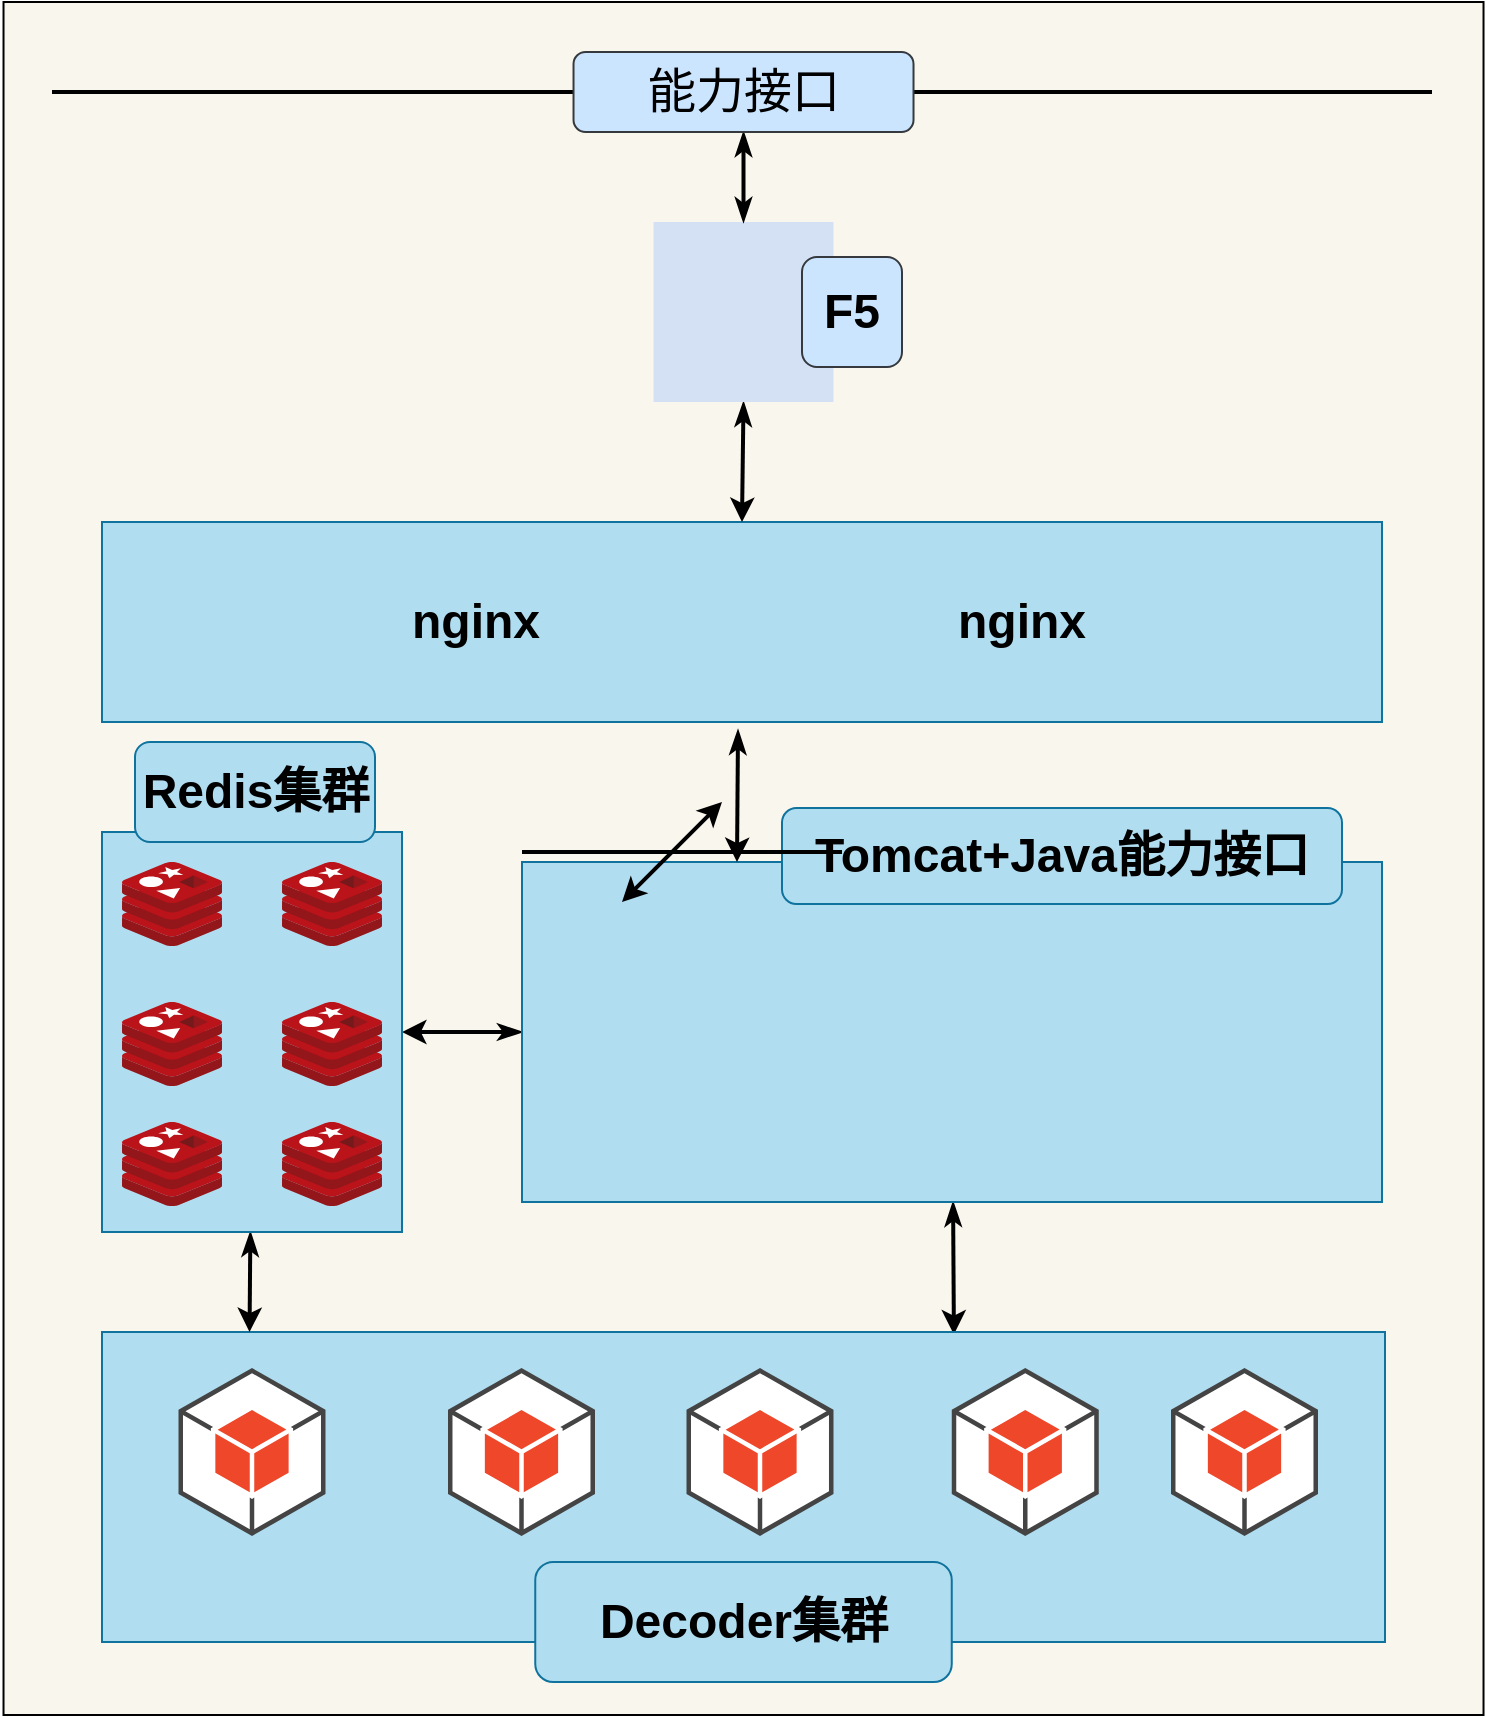 <mxfile version="13.6.6" type="github">
  <diagram name="Page-1" id="822b0af5-4adb-64df-f703-e8dfc1f81529">
    <mxGraphModel dx="1313" dy="1710" grid="1" gridSize="10" guides="1" tooltips="1" connect="1" arrows="1" fold="1" page="1" pageScale="1" pageWidth="1100" pageHeight="850" background="#ffffff" math="0" shadow="0">
      <root>
        <mxCell id="0" />
        <mxCell id="1" parent="0" />
        <mxCell id="hOKnkmHe6JxO4ccgHOW9-70" value="" style="whiteSpace=wrap;html=1;labelBackgroundColor=#ffffff;sketch=0;glass=0;shadow=0;fillColor=#f9f7ed;" vertex="1" parent="1">
          <mxGeometry x="210.76" y="-10" width="740" height="856.5" as="geometry" />
        </mxCell>
        <mxCell id="hOKnkmHe6JxO4ccgHOW9-61" style="edgeStyle=none;orthogonalLoop=1;jettySize=auto;html=1;entryX=1;entryY=0.5;entryDx=0;entryDy=0;startArrow=classicThin;startFill=1;strokeWidth=2;" edge="1" parent="1" source="hOKnkmHe6JxO4ccgHOW9-47" target="hOKnkmHe6JxO4ccgHOW9-34">
          <mxGeometry relative="1" as="geometry" />
        </mxCell>
        <mxCell id="hOKnkmHe6JxO4ccgHOW9-63" style="edgeStyle=none;orthogonalLoop=1;jettySize=auto;html=1;startArrow=classicThin;startFill=1;strokeWidth=2;entryX=0.664;entryY=0.008;entryDx=0;entryDy=0;entryPerimeter=0;" edge="1" parent="1" source="hOKnkmHe6JxO4ccgHOW9-47" target="hOKnkmHe6JxO4ccgHOW9-43">
          <mxGeometry relative="1" as="geometry">
            <mxPoint x="685" y="650" as="targetPoint" />
          </mxGeometry>
        </mxCell>
        <mxCell id="hOKnkmHe6JxO4ccgHOW9-47" value="" style="whiteSpace=wrap;html=1;labelBackgroundColor=#ffffff;sketch=0;fillColor=#b1ddf0;strokeColor=#10739e;" vertex="1" parent="1">
          <mxGeometry x="470" y="420" width="430" height="170" as="geometry" />
        </mxCell>
        <mxCell id="hOKnkmHe6JxO4ccgHOW9-43" value="" style="whiteSpace=wrap;html=1;labelBackgroundColor=#ffffff;sketch=0;fillColor=#b1ddf0;strokeColor=#10739e;" vertex="1" parent="1">
          <mxGeometry x="260" y="655" width="641.5" height="155" as="geometry" />
        </mxCell>
        <mxCell id="hOKnkmHe6JxO4ccgHOW9-50" style="edgeStyle=orthogonalEdgeStyle;orthogonalLoop=1;jettySize=auto;html=1;exitX=1;exitY=0.5;exitDx=0;exitDy=0;entryX=1;entryY=0.5;entryDx=0;entryDy=0;" edge="1" parent="1" source="hOKnkmHe6JxO4ccgHOW9-34" target="hOKnkmHe6JxO4ccgHOW9-34">
          <mxGeometry relative="1" as="geometry" />
        </mxCell>
        <mxCell id="hOKnkmHe6JxO4ccgHOW9-65" value="" style="edgeStyle=none;orthogonalLoop=1;jettySize=auto;html=1;startArrow=classicThin;startFill=1;entryX=0.115;entryY=0;entryDx=0;entryDy=0;entryPerimeter=0;strokeWidth=2;" edge="1" parent="1" source="hOKnkmHe6JxO4ccgHOW9-34" target="hOKnkmHe6JxO4ccgHOW9-43">
          <mxGeometry relative="1" as="geometry">
            <mxPoint x="335" y="650" as="targetPoint" />
          </mxGeometry>
        </mxCell>
        <mxCell id="hOKnkmHe6JxO4ccgHOW9-34" value="" style="whiteSpace=wrap;html=1;sketch=0;fillColor=#b1ddf0;strokeColor=#10739e;" vertex="1" parent="1">
          <mxGeometry x="260" y="405" width="150" height="200" as="geometry" />
        </mxCell>
        <mxCell id="hOKnkmHe6JxO4ccgHOW9-10" value="" style="aspect=fixed;html=1;points=[];align=center;image;fontSize=12;image=img/lib/mscae/Cache_Redis_Product.svg;" vertex="1" parent="1">
          <mxGeometry x="270" y="490" width="50" height="42" as="geometry" />
        </mxCell>
        <mxCell id="hOKnkmHe6JxO4ccgHOW9-11" value="" style="aspect=fixed;html=1;points=[];align=center;image;fontSize=12;image=img/lib/mscae/Cache_Redis_Product.svg;" vertex="1" parent="1">
          <mxGeometry x="270" y="550" width="50" height="42" as="geometry" />
        </mxCell>
        <mxCell id="hOKnkmHe6JxO4ccgHOW9-12" value="" style="aspect=fixed;html=1;points=[];align=center;image;fontSize=12;image=img/lib/mscae/Cache_Redis_Product.svg;" vertex="1" parent="1">
          <mxGeometry x="270" y="420" width="50" height="42" as="geometry" />
        </mxCell>
        <mxCell id="hOKnkmHe6JxO4ccgHOW9-13" value="" style="aspect=fixed;html=1;points=[];align=center;image;fontSize=12;image=img/lib/mscae/Cache_Redis_Product.svg;" vertex="1" parent="1">
          <mxGeometry x="350" y="550" width="50" height="42" as="geometry" />
        </mxCell>
        <mxCell id="hOKnkmHe6JxO4ccgHOW9-14" value="" style="aspect=fixed;html=1;points=[];align=center;image;fontSize=12;image=img/lib/mscae/Cache_Redis_Product.svg;" vertex="1" parent="1">
          <mxGeometry x="350" y="420" width="50" height="42" as="geometry" />
        </mxCell>
        <mxCell id="hOKnkmHe6JxO4ccgHOW9-15" value="" style="aspect=fixed;html=1;points=[];align=center;image;fontSize=12;image=img/lib/mscae/Cache_Redis_Product.svg;" vertex="1" parent="1">
          <mxGeometry x="350" y="490" width="50" height="42" as="geometry" />
        </mxCell>
        <mxCell id="hOKnkmHe6JxO4ccgHOW9-66" style="edgeStyle=none;orthogonalLoop=1;jettySize=auto;html=1;entryX=0.25;entryY=0;entryDx=0;entryDy=0;startArrow=classicThin;startFill=1;strokeWidth=2;" edge="1" parent="1" target="hOKnkmHe6JxO4ccgHOW9-47">
          <mxGeometry relative="1" as="geometry">
            <mxPoint x="578" y="354" as="sourcePoint" />
          </mxGeometry>
        </mxCell>
        <mxCell id="hOKnkmHe6JxO4ccgHOW9-29" value="" style="whiteSpace=wrap;html=1;sketch=0;fillColor=#b1ddf0;strokeColor=#10739e;align=center;glass=0;shadow=0;" vertex="1" parent="1">
          <mxGeometry x="260" y="250" width="640" height="100" as="geometry" />
        </mxCell>
        <mxCell id="hOKnkmHe6JxO4ccgHOW9-30" value="" style="shape=image;html=1;verticalAlign=top;verticalLabelPosition=bottom;labelBackgroundColor=#ffffff;imageAspect=0;aspect=fixed;image=https://cdn4.iconfinder.com/data/icons/logos-brands-5/24/nginx-128.png;sketch=1;" vertex="1" parent="1">
          <mxGeometry x="280" y="270" width="60" height="60" as="geometry" />
        </mxCell>
        <mxCell id="hOKnkmHe6JxO4ccgHOW9-32" value="" style="shape=image;html=1;verticalAlign=top;verticalLabelPosition=bottom;labelBackgroundColor=#ffffff;imageAspect=0;aspect=fixed;image=https://cdn4.iconfinder.com/data/icons/logos-brands-5/24/nginx-128.png;sketch=1;" vertex="1" parent="1">
          <mxGeometry x="550.75" y="270" width="60" height="60" as="geometry" />
        </mxCell>
        <mxCell id="hOKnkmHe6JxO4ccgHOW9-33" value="" style="shape=image;html=1;verticalAlign=top;verticalLabelPosition=bottom;labelBackgroundColor=#ffffff;imageAspect=0;aspect=fixed;image=https://cdn4.iconfinder.com/data/icons/logos-brands-5/24/nginx-128.png;sketch=1;" vertex="1" parent="1">
          <mxGeometry x="820" y="270" width="60" height="60" as="geometry" />
        </mxCell>
        <mxCell id="hOKnkmHe6JxO4ccgHOW9-38" value="" style="outlineConnect=0;dashed=0;verticalLabelPosition=bottom;verticalAlign=top;align=center;html=1;shape=mxgraph.aws3.android;fillColor=#EE472A;gradientColor=none;sketch=0;" vertex="1" parent="1">
          <mxGeometry x="298.25" y="673" width="73.5" height="84" as="geometry" />
        </mxCell>
        <mxCell id="hOKnkmHe6JxO4ccgHOW9-59" style="orthogonalLoop=1;jettySize=auto;html=1;exitX=0.5;exitY=1;exitDx=0;exitDy=0;startArrow=classicThin;startFill=1;strokeWidth=2;entryX=0.5;entryY=0;entryDx=0;entryDy=0;" edge="1" parent="1" source="hOKnkmHe6JxO4ccgHOW9-42" target="hOKnkmHe6JxO4ccgHOW9-29">
          <mxGeometry relative="1" as="geometry">
            <mxPoint x="615" y="250" as="targetPoint" />
          </mxGeometry>
        </mxCell>
        <mxCell id="hOKnkmHe6JxO4ccgHOW9-42" value="" style="shape=image;html=1;verticalAlign=top;verticalLabelPosition=bottom;labelBackgroundColor=#ffffff;imageAspect=0;aspect=fixed;image=https://cdn1.iconfinder.com/data/icons/web-and-mobile-in-square/100/WebInSquare_1.5EXTENDED-19-128.png;sketch=0;align=right;dashed=1;imageBackground=#D4E1F5;" vertex="1" parent="1">
          <mxGeometry x="535.75" y="100" width="90" height="90" as="geometry" />
        </mxCell>
        <mxCell id="hOKnkmHe6JxO4ccgHOW9-49" value="" style="outlineConnect=0;dashed=0;verticalLabelPosition=bottom;verticalAlign=top;align=center;html=1;shape=mxgraph.aws3.android;fillColor=#EE472A;gradientColor=none;sketch=0;" vertex="1" parent="1">
          <mxGeometry x="433" y="673" width="73.5" height="84" as="geometry" />
        </mxCell>
        <mxCell id="hOKnkmHe6JxO4ccgHOW9-53" value="" style="outlineConnect=0;dashed=0;verticalLabelPosition=bottom;verticalAlign=top;align=center;html=1;shape=mxgraph.aws3.android;fillColor=#EE472A;gradientColor=none;sketch=0;" vertex="1" parent="1">
          <mxGeometry x="552.25" y="673" width="73.5" height="84" as="geometry" />
        </mxCell>
        <mxCell id="hOKnkmHe6JxO4ccgHOW9-54" value="" style="outlineConnect=0;dashed=0;verticalLabelPosition=bottom;verticalAlign=top;align=center;html=1;shape=mxgraph.aws3.android;fillColor=#EE472A;gradientColor=none;sketch=0;" vertex="1" parent="1">
          <mxGeometry x="684.88" y="673" width="73.5" height="84" as="geometry" />
        </mxCell>
        <mxCell id="hOKnkmHe6JxO4ccgHOW9-55" value="" style="outlineConnect=0;dashed=0;verticalLabelPosition=bottom;verticalAlign=top;align=center;html=1;shape=mxgraph.aws3.android;fillColor=#EE472A;gradientColor=none;sketch=0;" vertex="1" parent="1">
          <mxGeometry x="794.5" y="673" width="73.5" height="84" as="geometry" />
        </mxCell>
        <mxCell id="hOKnkmHe6JxO4ccgHOW9-57" value="" style="shape=image;html=1;verticalAlign=top;verticalLabelPosition=bottom;labelBackgroundColor=#ffffff;imageAspect=0;aspect=fixed;image=https://cdn0.iconfinder.com/data/icons/file-names-vol-6-2/512/03-2-128.png;sketch=0;" vertex="1" parent="1">
          <mxGeometry x="516" y="447" width="128" height="128" as="geometry" />
        </mxCell>
        <mxCell id="hOKnkmHe6JxO4ccgHOW9-58" value="" style="shape=image;html=1;verticalAlign=top;verticalLabelPosition=bottom;labelBackgroundColor=#ffffff;imageAspect=0;aspect=fixed;image=https://cdn0.iconfinder.com/data/icons/file-names-vol-6-2/512/03-2-128.png;sketch=0;" vertex="1" parent="1">
          <mxGeometry x="740" y="447" width="128" height="128" as="geometry" />
        </mxCell>
        <mxCell id="hOKnkmHe6JxO4ccgHOW9-79" value="&lt;b&gt;nginx&lt;/b&gt;" style="rounded=0;whiteSpace=wrap;html=1;shadow=0;glass=0;dashed=1;labelBackgroundColor=none;sketch=0;fontSize=24;fillColor=none;strokeColor=none;" vertex="1" parent="1">
          <mxGeometry x="386.5" y="270" width="120" height="60" as="geometry" />
        </mxCell>
        <mxCell id="hOKnkmHe6JxO4ccgHOW9-80" value="&lt;b&gt;nginx&lt;/b&gt;" style="rounded=0;whiteSpace=wrap;html=1;shadow=0;glass=0;dashed=1;labelBackgroundColor=none;sketch=0;fontSize=24;fillColor=none;strokeColor=none;" vertex="1" parent="1">
          <mxGeometry x="660" y="270" width="120" height="60" as="geometry" />
        </mxCell>
        <mxCell id="hOKnkmHe6JxO4ccgHOW9-81" value="&lt;b&gt;Tomcat+Java能力接口&lt;/b&gt;" style="rounded=1;whiteSpace=wrap;html=1;shadow=0;glass=0;labelBackgroundColor=none;sketch=0;strokeColor=#10739e;fontSize=24;fillColor=#b1ddf0;" vertex="1" parent="1">
          <mxGeometry x="600" y="393" width="280" height="48" as="geometry" />
        </mxCell>
        <mxCell id="hOKnkmHe6JxO4ccgHOW9-82" value="&lt;b&gt;Redis集群&lt;/b&gt;" style="rounded=1;whiteSpace=wrap;html=1;shadow=0;glass=0;labelBackgroundColor=none;sketch=0;strokeColor=#10739e;fillColor=#b1ddf0;fontSize=24;" vertex="1" parent="1">
          <mxGeometry x="276.5" y="360" width="120" height="50" as="geometry" />
        </mxCell>
        <mxCell id="hOKnkmHe6JxO4ccgHOW9-84" value="Decoder集群" style="rounded=1;whiteSpace=wrap;html=1;shadow=0;glass=0;labelBackgroundColor=none;sketch=0;strokeColor=#10739e;fillColor=#b1ddf0;fontSize=24;fontStyle=1" vertex="1" parent="1">
          <mxGeometry x="476.63" y="770" width="208.25" height="60" as="geometry" />
        </mxCell>
        <mxCell id="hOKnkmHe6JxO4ccgHOW9-88" style="edgeStyle=none;rounded=0;orthogonalLoop=1;jettySize=auto;html=1;exitX=0.5;exitY=1;exitDx=0;exitDy=0;startArrow=classicThin;startFill=1;strokeWidth=2;fontSize=24;fontColor=#000000;" edge="1" parent="1">
          <mxGeometry relative="1" as="geometry">
            <mxPoint x="746.755" y="800" as="sourcePoint" />
            <mxPoint x="746.755" y="800" as="targetPoint" />
          </mxGeometry>
        </mxCell>
        <mxCell id="hOKnkmHe6JxO4ccgHOW9-90" style="edgeStyle=none;rounded=0;orthogonalLoop=1;jettySize=auto;html=1;exitX=0.25;exitY=1;exitDx=0;exitDy=0;startArrow=classicThin;startFill=1;strokeWidth=2;fontSize=24;fontColor=#000000;" edge="1" parent="1">
          <mxGeometry relative="1" as="geometry">
            <mxPoint x="506.303" y="800" as="sourcePoint" />
            <mxPoint x="506.303" y="800" as="targetPoint" />
          </mxGeometry>
        </mxCell>
        <mxCell id="hOKnkmHe6JxO4ccgHOW9-91" value="&lt;b&gt;F5&lt;/b&gt;" style="rounded=1;whiteSpace=wrap;html=1;shadow=0;glass=0;labelBackgroundColor=none;sketch=0;strokeColor=#36393d;fillColor=#cce5ff;fontSize=24;" vertex="1" parent="1">
          <mxGeometry x="610" y="117.5" width="50" height="55" as="geometry" />
        </mxCell>
        <mxCell id="hOKnkmHe6JxO4ccgHOW9-96" value="" style="endArrow=none;html=1;strokeWidth=2;fontSize=24;fontColor=#000000;" edge="1" parent="1" target="hOKnkmHe6JxO4ccgHOW9-70">
          <mxGeometry width="50" height="50" relative="1" as="geometry">
            <mxPoint x="210.76" y="80" as="sourcePoint" />
            <mxPoint x="260.76" y="30" as="targetPoint" />
          </mxGeometry>
        </mxCell>
        <mxCell id="hOKnkmHe6JxO4ccgHOW9-98" value="" style="endArrow=none;html=1;strokeWidth=2;fontSize=24;fontColor=#000000;" edge="1" parent="1" target="hOKnkmHe6JxO4ccgHOW9-70">
          <mxGeometry width="50" height="50" relative="1" as="geometry">
            <mxPoint x="210" y="60" as="sourcePoint" />
            <mxPoint x="570" y="260" as="targetPoint" />
            <Array as="points" />
          </mxGeometry>
        </mxCell>
        <mxCell id="hOKnkmHe6JxO4ccgHOW9-99" value="" style="line;strokeWidth=2;html=1;rounded=1;shadow=0;glass=0;labelBackgroundColor=none;sketch=0;fillColor=#ffffff;fontSize=24;fontColor=#000000;" vertex="1" parent="1">
          <mxGeometry x="470" y="410" width="160" height="10" as="geometry" />
        </mxCell>
        <mxCell id="hOKnkmHe6JxO4ccgHOW9-100" value="" style="line;strokeWidth=2;html=1;rounded=1;shadow=0;glass=0;labelBackgroundColor=none;sketch=0;fillColor=#ffffff;fontSize=24;fontColor=#000000;" vertex="1" parent="1">
          <mxGeometry x="235" y="30" width="690" height="10" as="geometry" />
        </mxCell>
        <mxCell id="hOKnkmHe6JxO4ccgHOW9-104" style="edgeStyle=none;rounded=0;orthogonalLoop=1;jettySize=auto;html=1;exitX=0.5;exitY=1;exitDx=0;exitDy=0;startArrow=classicThin;startFill=1;strokeWidth=2;fontSize=24;fontColor=#000000;endArrow=classicThin;endFill=1;" edge="1" parent="1" source="hOKnkmHe6JxO4ccgHOW9-101" target="hOKnkmHe6JxO4ccgHOW9-42">
          <mxGeometry relative="1" as="geometry" />
        </mxCell>
        <mxCell id="hOKnkmHe6JxO4ccgHOW9-101" value="能力接口" style="rounded=1;whiteSpace=wrap;html=1;shadow=0;glass=0;labelBackgroundColor=none;sketch=0;strokeColor=#36393d;fillColor=#cce5ff;fontSize=24;" vertex="1" parent="1">
          <mxGeometry x="495.76" y="15" width="170" height="40" as="geometry" />
        </mxCell>
        <mxCell id="hOKnkmHe6JxO4ccgHOW9-102" value="" style="endArrow=classic;startArrow=classic;html=1;strokeWidth=2;fontSize=24;fontColor=#000000;" edge="1" parent="1">
          <mxGeometry width="50" height="50" relative="1" as="geometry">
            <mxPoint x="520" y="440" as="sourcePoint" />
            <mxPoint x="570" y="390" as="targetPoint" />
          </mxGeometry>
        </mxCell>
      </root>
    </mxGraphModel>
  </diagram>
</mxfile>
